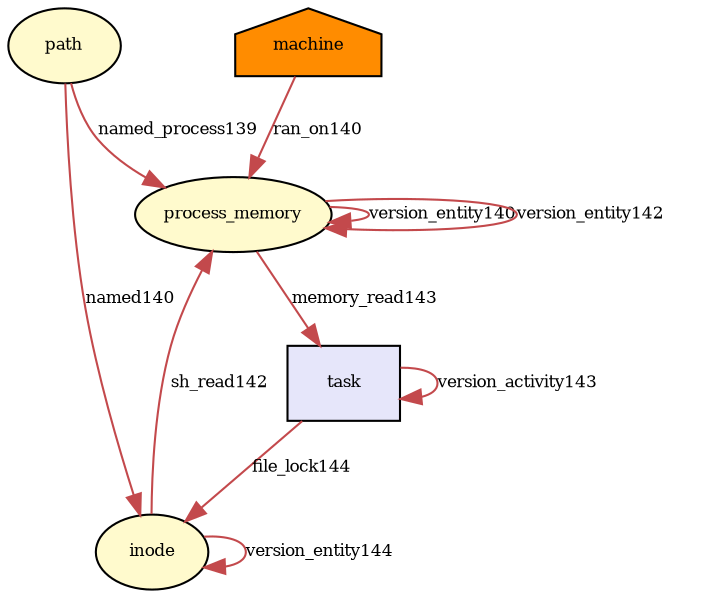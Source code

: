 digraph RGL__DirectedAdjacencyGraph {path[fontsize = 8,label = "path",shape = ellipse, fillcolor="#fffacd", style = filled]

process_memory[fontsize = 8,label = "process_memory",shape = ellipse, fillcolor="#fffacd", style = filled]

path -> process_memory[fontsize = 8,label = "named_process139", color="#c3494c"]

process_memory -> process_memory[fontsize = 8,label = "version_entity140", color="#c3494c"]

machine[fontsize = 8,label = "machine",shape = house, fillcolor="#ff8c00", style = filled]

machine -> process_memory[fontsize = 8,label = "ran_on140", color="#c3494c"]

inode[fontsize = 8,label = "inode",shape = ellipse, fillcolor="#fffacd", style = filled]

path -> inode[fontsize = 8,label = "named140", color="#c3494c"]

process_memory -> process_memory[fontsize = 8,label = "version_entity142", color="#c3494c"]

inode -> process_memory[fontsize = 8,label = "sh_read142", color="#c3494c"]

task[fontsize = 8,label = "task",shape = rectangle, fillcolor="#e6e6fa", style = filled]

task -> task[fontsize = 8,label = "version_activity143", color="#c3494c"]

process_memory -> task[fontsize = 8,label = "memory_read143", color="#c3494c"]

inode -> inode[fontsize = 8,label = "version_entity144", color="#c3494c"]

task -> inode[fontsize = 8,label = "file_lock144", color="#c3494c"]

}